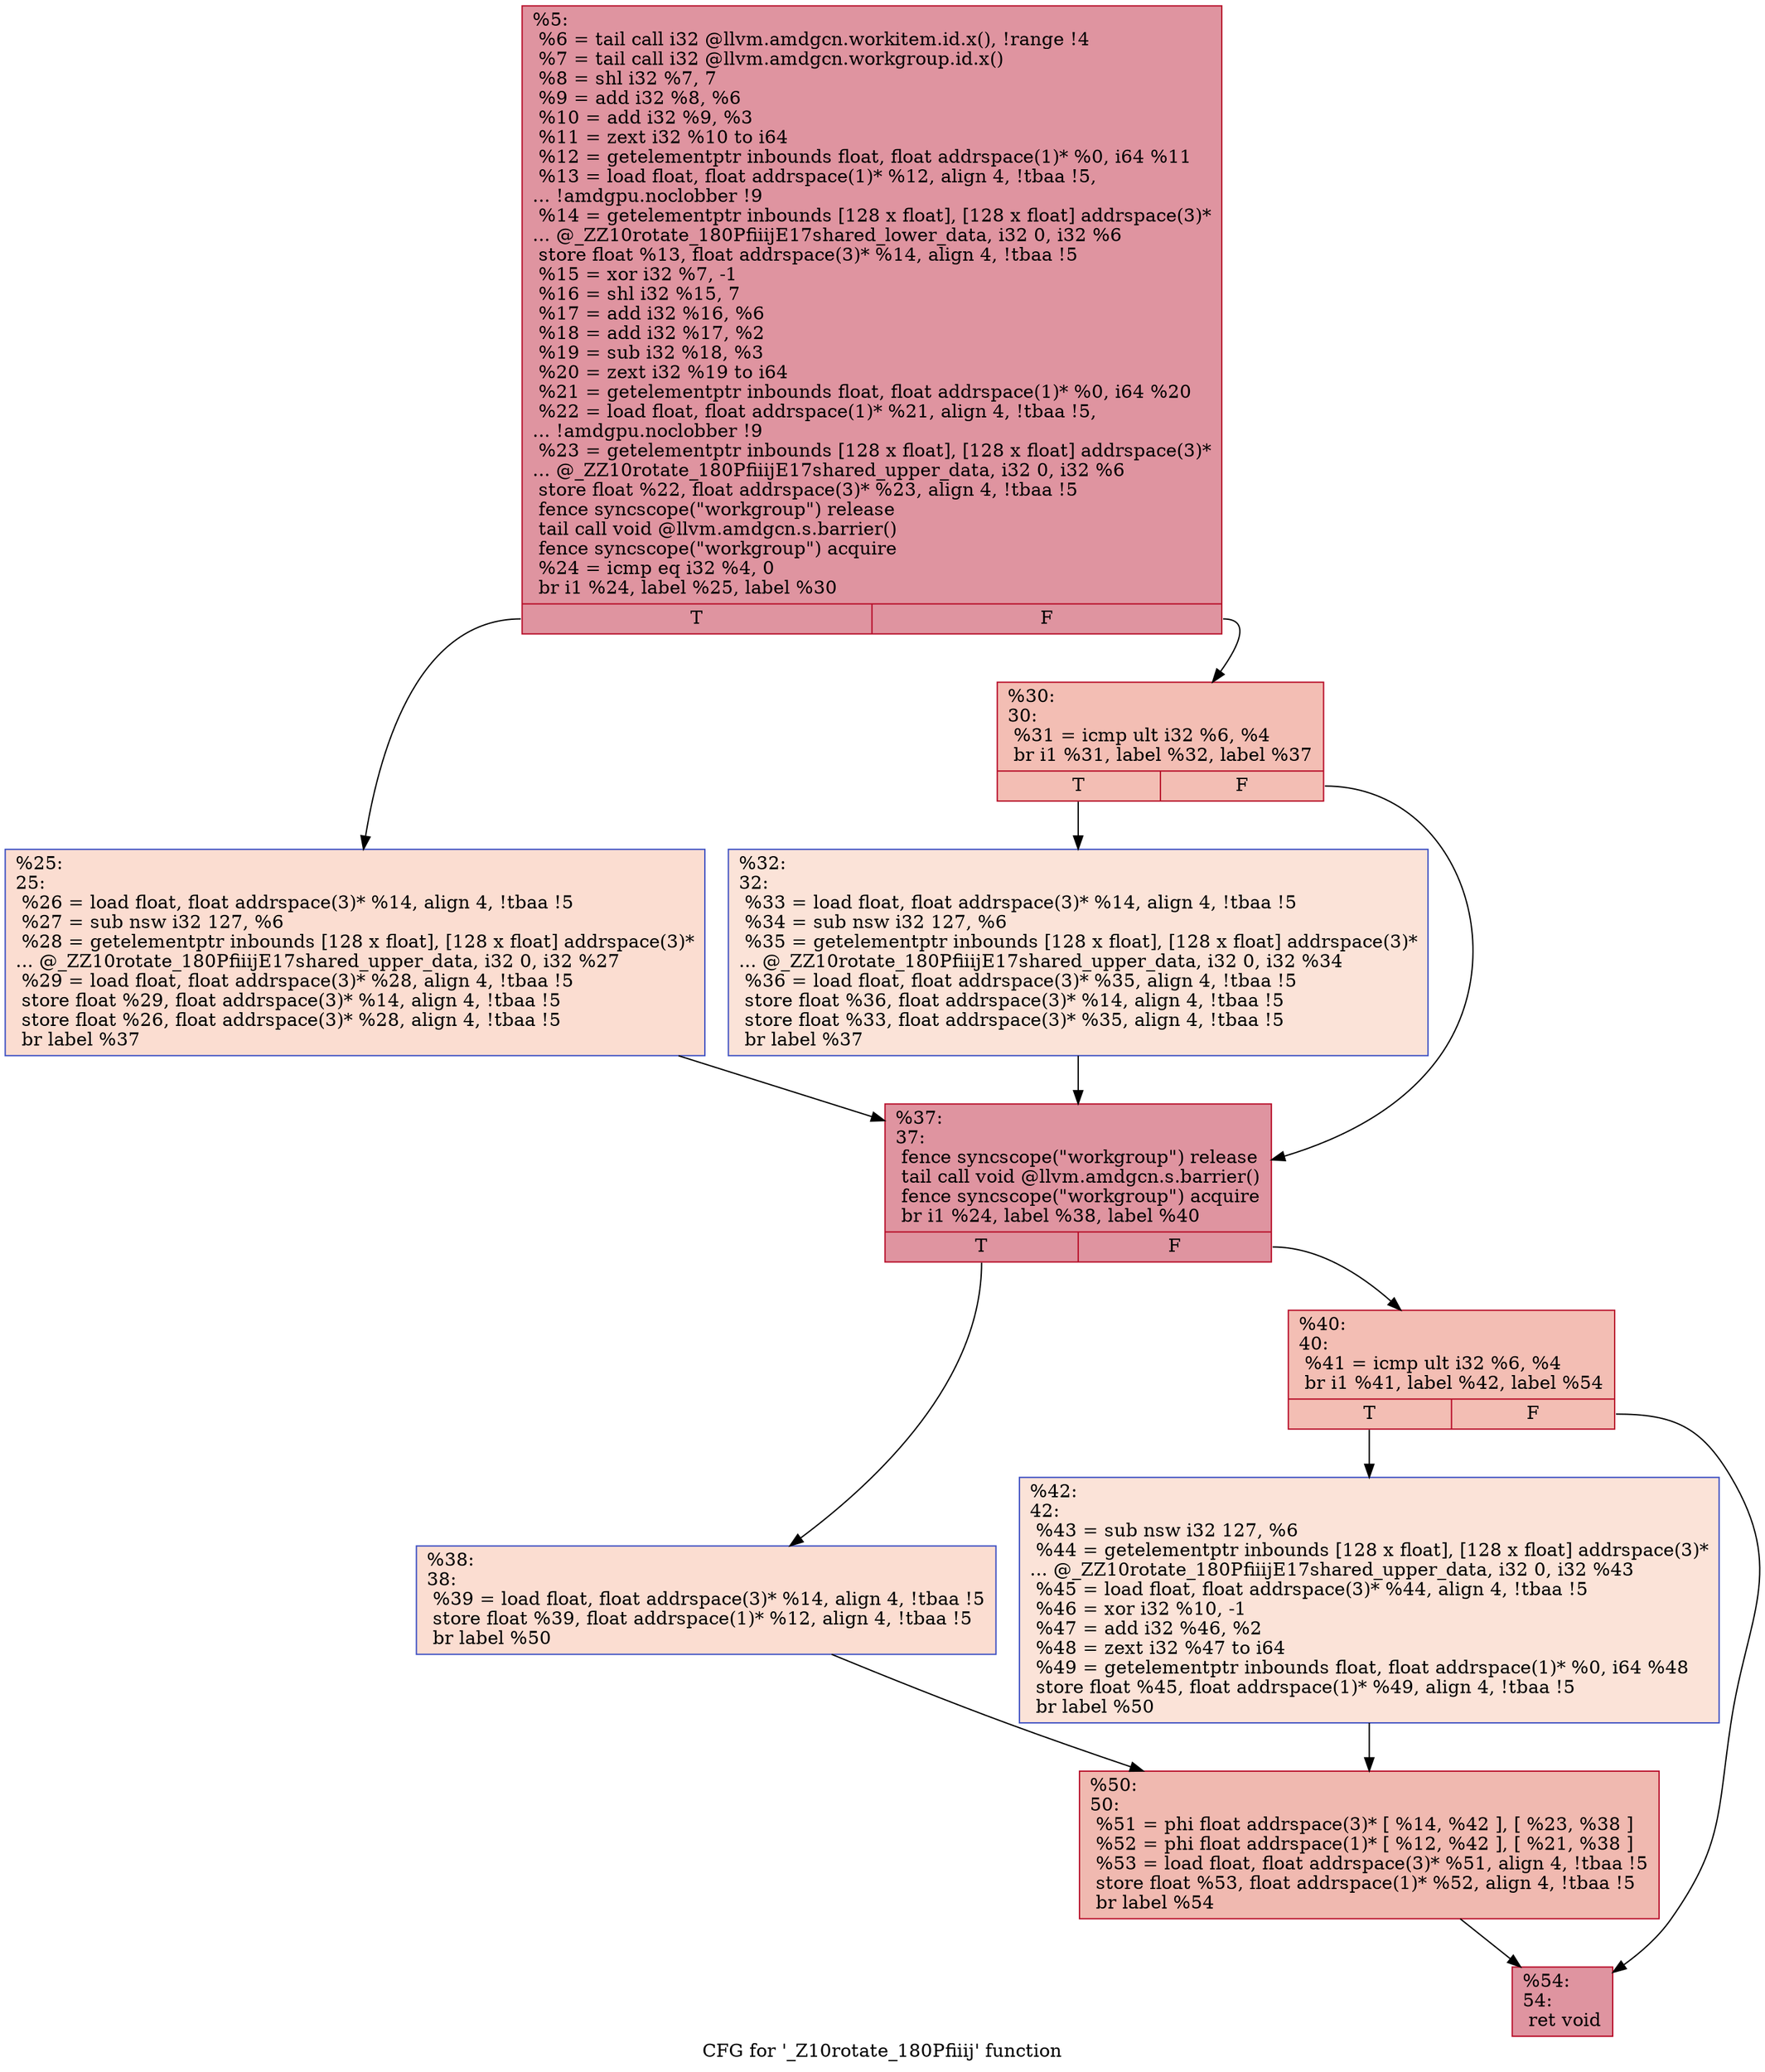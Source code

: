 digraph "CFG for '_Z10rotate_180Pfiiij' function" {
	label="CFG for '_Z10rotate_180Pfiiij' function";

	Node0x6293760 [shape=record,color="#b70d28ff", style=filled, fillcolor="#b70d2870",label="{%5:\l  %6 = tail call i32 @llvm.amdgcn.workitem.id.x(), !range !4\l  %7 = tail call i32 @llvm.amdgcn.workgroup.id.x()\l  %8 = shl i32 %7, 7\l  %9 = add i32 %8, %6\l  %10 = add i32 %9, %3\l  %11 = zext i32 %10 to i64\l  %12 = getelementptr inbounds float, float addrspace(1)* %0, i64 %11\l  %13 = load float, float addrspace(1)* %12, align 4, !tbaa !5,\l... !amdgpu.noclobber !9\l  %14 = getelementptr inbounds [128 x float], [128 x float] addrspace(3)*\l... @_ZZ10rotate_180PfiiijE17shared_lower_data, i32 0, i32 %6\l  store float %13, float addrspace(3)* %14, align 4, !tbaa !5\l  %15 = xor i32 %7, -1\l  %16 = shl i32 %15, 7\l  %17 = add i32 %16, %6\l  %18 = add i32 %17, %2\l  %19 = sub i32 %18, %3\l  %20 = zext i32 %19 to i64\l  %21 = getelementptr inbounds float, float addrspace(1)* %0, i64 %20\l  %22 = load float, float addrspace(1)* %21, align 4, !tbaa !5,\l... !amdgpu.noclobber !9\l  %23 = getelementptr inbounds [128 x float], [128 x float] addrspace(3)*\l... @_ZZ10rotate_180PfiiijE17shared_upper_data, i32 0, i32 %6\l  store float %22, float addrspace(3)* %23, align 4, !tbaa !5\l  fence syncscope(\"workgroup\") release\l  tail call void @llvm.amdgcn.s.barrier()\l  fence syncscope(\"workgroup\") acquire\l  %24 = icmp eq i32 %4, 0\l  br i1 %24, label %25, label %30\l|{<s0>T|<s1>F}}"];
	Node0x6293760:s0 -> Node0x6296b40;
	Node0x6293760:s1 -> Node0x6296bd0;
	Node0x6296b40 [shape=record,color="#3d50c3ff", style=filled, fillcolor="#f7b39670",label="{%25:\l25:                                               \l  %26 = load float, float addrspace(3)* %14, align 4, !tbaa !5\l  %27 = sub nsw i32 127, %6\l  %28 = getelementptr inbounds [128 x float], [128 x float] addrspace(3)*\l... @_ZZ10rotate_180PfiiijE17shared_upper_data, i32 0, i32 %27\l  %29 = load float, float addrspace(3)* %28, align 4, !tbaa !5\l  store float %29, float addrspace(3)* %14, align 4, !tbaa !5\l  store float %26, float addrspace(3)* %28, align 4, !tbaa !5\l  br label %37\l}"];
	Node0x6296b40 -> Node0x6296e60;
	Node0x6296bd0 [shape=record,color="#b70d28ff", style=filled, fillcolor="#e36c5570",label="{%30:\l30:                                               \l  %31 = icmp ult i32 %6, %4\l  br i1 %31, label %32, label %37\l|{<s0>T|<s1>F}}"];
	Node0x6296bd0:s0 -> Node0x6297200;
	Node0x6296bd0:s1 -> Node0x6296e60;
	Node0x6297200 [shape=record,color="#3d50c3ff", style=filled, fillcolor="#f6bfa670",label="{%32:\l32:                                               \l  %33 = load float, float addrspace(3)* %14, align 4, !tbaa !5\l  %34 = sub nsw i32 127, %6\l  %35 = getelementptr inbounds [128 x float], [128 x float] addrspace(3)*\l... @_ZZ10rotate_180PfiiijE17shared_upper_data, i32 0, i32 %34\l  %36 = load float, float addrspace(3)* %35, align 4, !tbaa !5\l  store float %36, float addrspace(3)* %14, align 4, !tbaa !5\l  store float %33, float addrspace(3)* %35, align 4, !tbaa !5\l  br label %37\l}"];
	Node0x6297200 -> Node0x6296e60;
	Node0x6296e60 [shape=record,color="#b70d28ff", style=filled, fillcolor="#b70d2870",label="{%37:\l37:                                               \l  fence syncscope(\"workgroup\") release\l  tail call void @llvm.amdgcn.s.barrier()\l  fence syncscope(\"workgroup\") acquire\l  br i1 %24, label %38, label %40\l|{<s0>T|<s1>F}}"];
	Node0x6296e60:s0 -> Node0x6297940;
	Node0x6296e60:s1 -> Node0x6297990;
	Node0x6297940 [shape=record,color="#3d50c3ff", style=filled, fillcolor="#f7b39670",label="{%38:\l38:                                               \l  %39 = load float, float addrspace(3)* %14, align 4, !tbaa !5\l  store float %39, float addrspace(1)* %12, align 4, !tbaa !5\l  br label %50\l}"];
	Node0x6297940 -> Node0x6297b90;
	Node0x6297990 [shape=record,color="#b70d28ff", style=filled, fillcolor="#e36c5570",label="{%40:\l40:                                               \l  %41 = icmp ult i32 %6, %4\l  br i1 %41, label %42, label %54\l|{<s0>T|<s1>F}}"];
	Node0x6297990:s0 -> Node0x6297ce0;
	Node0x6297990:s1 -> Node0x6297d30;
	Node0x6297ce0 [shape=record,color="#3d50c3ff", style=filled, fillcolor="#f6bfa670",label="{%42:\l42:                                               \l  %43 = sub nsw i32 127, %6\l  %44 = getelementptr inbounds [128 x float], [128 x float] addrspace(3)*\l... @_ZZ10rotate_180PfiiijE17shared_upper_data, i32 0, i32 %43\l  %45 = load float, float addrspace(3)* %44, align 4, !tbaa !5\l  %46 = xor i32 %10, -1\l  %47 = add i32 %46, %2\l  %48 = zext i32 %47 to i64\l  %49 = getelementptr inbounds float, float addrspace(1)* %0, i64 %48\l  store float %45, float addrspace(1)* %49, align 4, !tbaa !5\l  br label %50\l}"];
	Node0x6297ce0 -> Node0x6297b90;
	Node0x6297b90 [shape=record,color="#b70d28ff", style=filled, fillcolor="#de614d70",label="{%50:\l50:                                               \l  %51 = phi float addrspace(3)* [ %14, %42 ], [ %23, %38 ]\l  %52 = phi float addrspace(1)* [ %12, %42 ], [ %21, %38 ]\l  %53 = load float, float addrspace(3)* %51, align 4, !tbaa !5\l  store float %53, float addrspace(1)* %52, align 4, !tbaa !5\l  br label %54\l}"];
	Node0x6297b90 -> Node0x6297d30;
	Node0x6297d30 [shape=record,color="#b70d28ff", style=filled, fillcolor="#b70d2870",label="{%54:\l54:                                               \l  ret void\l}"];
}
